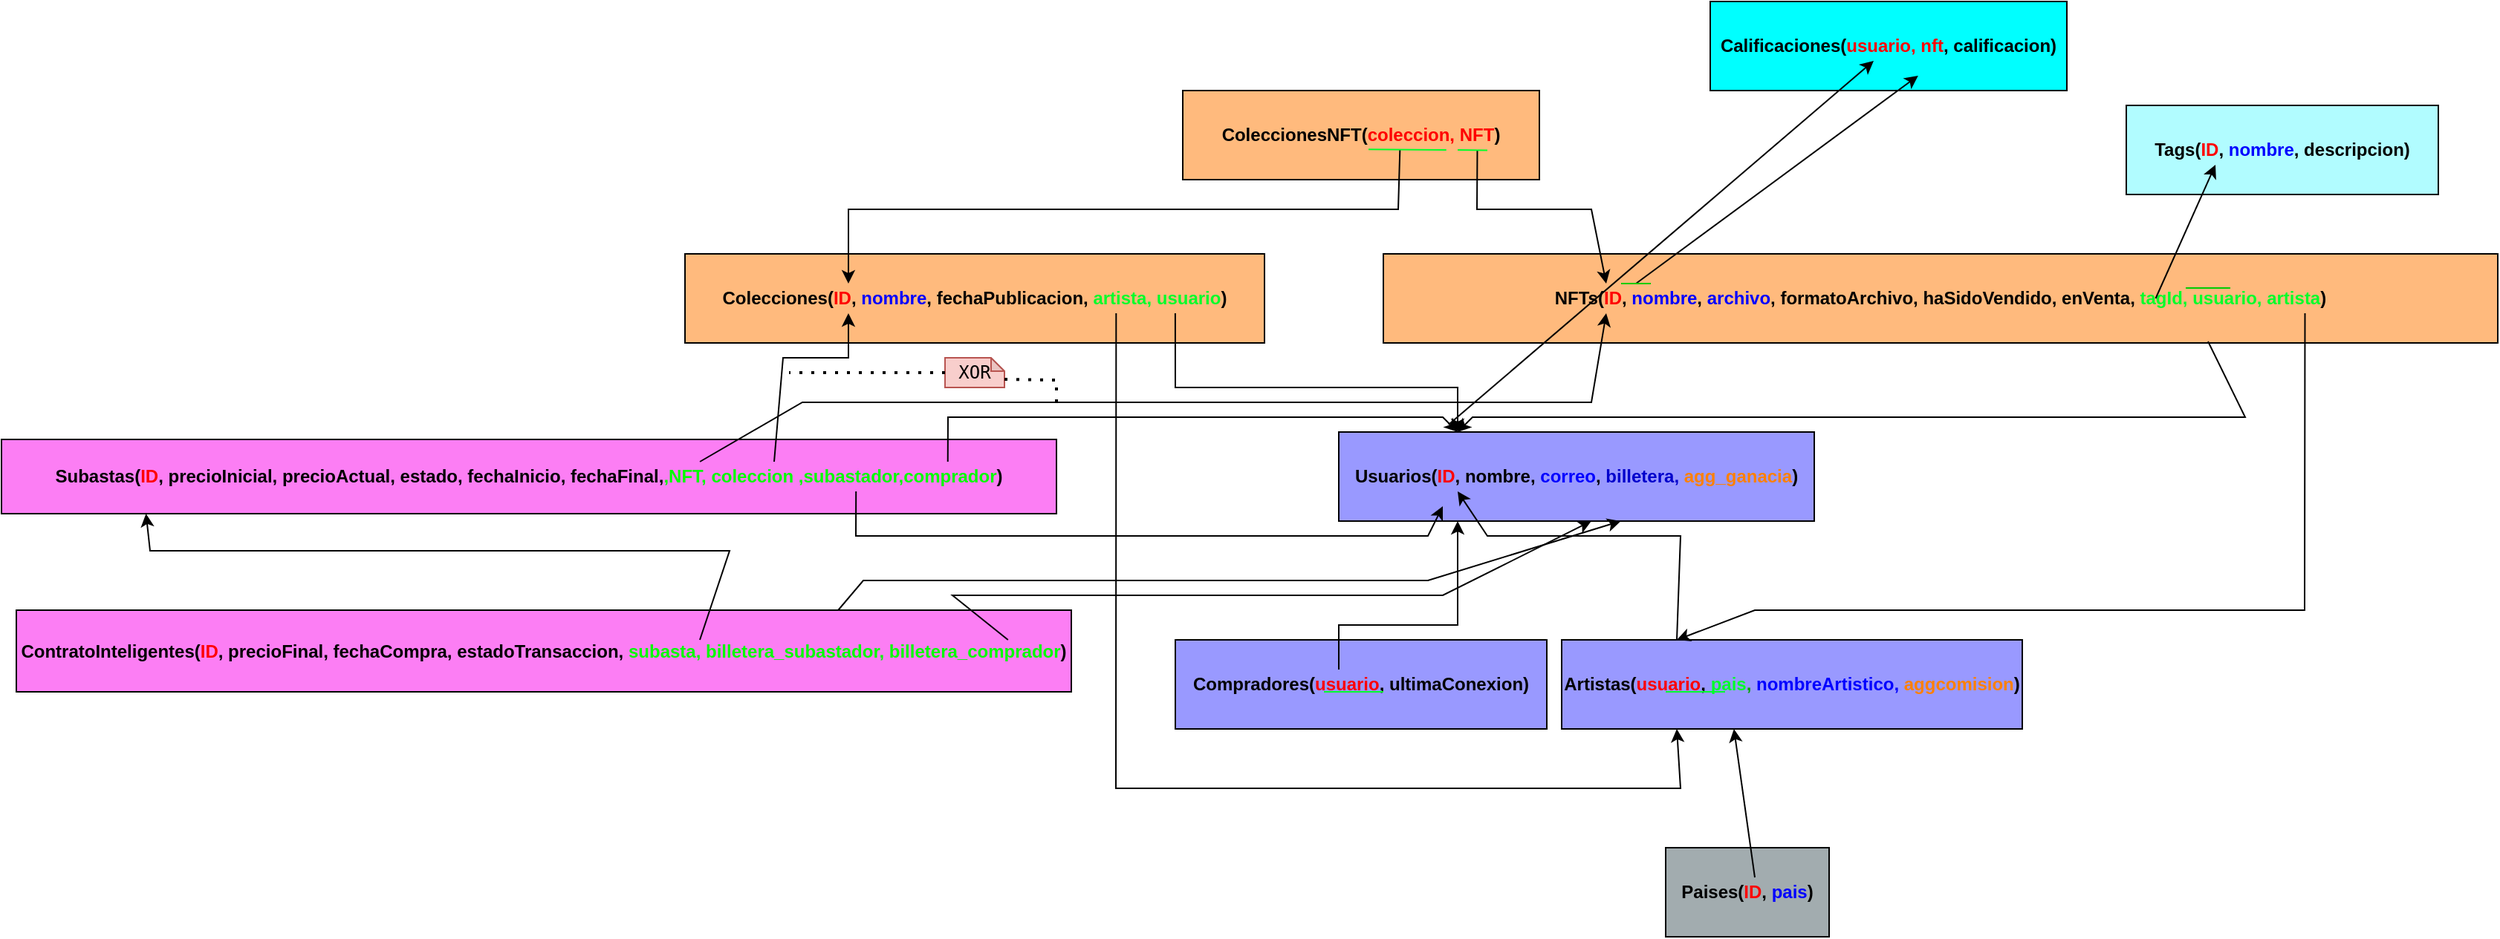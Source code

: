 <mxfile version="24.1.0" type="device">
  <diagram name="Página-1" id="Wj5LWvafgU65nUfvQw7m">
    <mxGraphModel dx="3328" dy="836" grid="1" gridSize="10" guides="1" tooltips="1" connect="1" arrows="1" fold="1" page="1" pageScale="1" pageWidth="827" pageHeight="1169" math="0" shadow="0">
      <root>
        <mxCell id="0" />
        <mxCell id="1" parent="0" />
        <mxCell id="XHCIZMgs3hs6Px4x-lJG-1" value="&lt;b&gt;Usuarios(&lt;font color=&quot;#ff0000&quot;&gt;ID&lt;/font&gt;, nombre, &lt;font color=&quot;#0000ff&quot;&gt;correo&lt;/font&gt;, &lt;font color=&quot;#0000cc&quot;&gt;billetera, &lt;/font&gt;&lt;font color=&quot;#ff8000&quot;&gt;agg_ganacia&lt;/font&gt;&lt;span style=&quot;background-color: initial;&quot;&gt;)&lt;/span&gt;&lt;/b&gt;" style="rounded=0;whiteSpace=wrap;html=1;fillColor=#9999FF;" parent="1" vertex="1">
          <mxGeometry x="-60" y="580" width="320" height="60" as="geometry" />
        </mxCell>
        <mxCell id="XHCIZMgs3hs6Px4x-lJG-2" value="&lt;b&gt;Compradores(&lt;font color=&quot;#ff0000&quot;&gt;usuario&lt;/font&gt;, ultimaConexion)&lt;/b&gt;" style="rounded=0;whiteSpace=wrap;html=1;fillColor=#9999FF;" parent="1" vertex="1">
          <mxGeometry x="-170" y="720" width="250" height="60" as="geometry" />
        </mxCell>
        <mxCell id="XHCIZMgs3hs6Px4x-lJG-3" value="&lt;b&gt;Artistas(&lt;font color=&quot;#ff0000&quot;&gt;usuario&lt;/font&gt;, &lt;font color=&quot;#00ff2a&quot;&gt;pais&lt;/font&gt;&lt;font color=&quot;#00a800&quot;&gt;,&lt;/font&gt; &lt;font color=&quot;#0000ff&quot;&gt;nombreArtistico, &lt;/font&gt;&lt;font color=&quot;#ff8000&quot;&gt;aggcomision&lt;/font&gt;)&lt;/b&gt;" style="rounded=0;whiteSpace=wrap;html=1;fillColor=#9999FF;" parent="1" vertex="1">
          <mxGeometry x="90" y="720" width="310" height="60" as="geometry" />
        </mxCell>
        <mxCell id="XHCIZMgs3hs6Px4x-lJG-4" value="&lt;b&gt;Paises(&lt;font color=&quot;#ff0000&quot;&gt;ID&lt;/font&gt;, &lt;font color=&quot;#0000ff&quot;&gt;pais&lt;/font&gt;)&lt;/b&gt;" style="rounded=0;whiteSpace=wrap;html=1;fillColor=#A2ACAF;" parent="1" vertex="1">
          <mxGeometry x="160" y="860" width="110" height="60" as="geometry" />
        </mxCell>
        <mxCell id="XHCIZMgs3hs6Px4x-lJG-5" value="&lt;b&gt;Colecciones(&lt;font color=&quot;#ff0000&quot;&gt;ID&lt;/font&gt;, &lt;font color=&quot;#0000ff&quot;&gt;nombre&lt;/font&gt;, fechaPublicacion,&amp;nbsp;&lt;font color=&quot;#00ff2a&quot;&gt;artista,&amp;nbsp;usuario&lt;/font&gt;)&lt;/b&gt;" style="rounded=0;whiteSpace=wrap;html=1;fillColor=#FFBA7D;" parent="1" vertex="1">
          <mxGeometry x="-500" y="460" width="390" height="60" as="geometry" />
        </mxCell>
        <mxCell id="XHCIZMgs3hs6Px4x-lJG-6" value="&lt;b&gt;NFTs(&lt;font color=&quot;#ff0000&quot;&gt;ID&lt;/font&gt;, &lt;font color=&quot;#0000ff&quot;&gt;nombre&lt;/font&gt;, &lt;font color=&quot;#0000ff&quot;&gt;archivo&lt;/font&gt;, formatoArchivo, haSidoVendido, enVenta, &lt;font color=&quot;#00ff2a&quot;&gt;tagId, usuario,&amp;nbsp;artista&lt;/font&gt;)&lt;/b&gt;" style="rounded=0;whiteSpace=wrap;html=1;fillColor=#FFBA7D;" parent="1" vertex="1">
          <mxGeometry x="-30" y="460" width="750" height="60" as="geometry" />
        </mxCell>
        <mxCell id="XHCIZMgs3hs6Px4x-lJG-7" value="&lt;b&gt;Tags(&lt;font color=&quot;#ff0000&quot;&gt;ID&lt;/font&gt;, &lt;font color=&quot;#0000ff&quot;&gt;nombre&lt;/font&gt;, descripcion)&lt;/b&gt;" style="rounded=0;whiteSpace=wrap;html=1;fillColor=#B1FCFF;" parent="1" vertex="1">
          <mxGeometry x="470" y="360" width="210" height="60" as="geometry" />
        </mxCell>
        <mxCell id="XHCIZMgs3hs6Px4x-lJG-8" value="&lt;b&gt;Subastas(&lt;font color=&quot;#ff0000&quot;&gt;ID&lt;/font&gt;, precioInicial, precioActual, estado, fechaInicio, fechaFinal,&lt;span style=&quot;color: rgb(0, 255, 0);&quot;&gt;,&lt;/span&gt;&lt;font color=&quot;#00ff00&quot;&gt;NFT, coleccion ,subastador,comprador&lt;/font&gt;)&lt;/b&gt;" style="rounded=0;whiteSpace=wrap;html=1;fillColor=#FC7EF4;" parent="1" vertex="1">
          <mxGeometry x="-960" y="585" width="710" height="50" as="geometry" />
        </mxCell>
        <mxCell id="XHCIZMgs3hs6Px4x-lJG-10" value="&lt;b&gt;ContratoInteligentes(&lt;font color=&quot;#ff0000&quot;&gt;ID&lt;/font&gt;, precioFinal, fechaCompra, estadoTransaccion, &lt;font color=&quot;#00ff00&quot;&gt;subasta,&amp;nbsp;&lt;font style=&quot;background-color: initial;&quot;&gt;billetera_subastador, billetera_comprador&lt;/font&gt;&lt;/font&gt;&lt;span style=&quot;background-color: initial;&quot;&gt;)&lt;/span&gt;&lt;/b&gt;" style="rounded=0;whiteSpace=wrap;html=1;fillColor=#FC7EF4;" parent="1" vertex="1">
          <mxGeometry x="-950" y="700" width="710" height="55" as="geometry" />
        </mxCell>
        <mxCell id="XHCIZMgs3hs6Px4x-lJG-12" value="&lt;b&gt;ColeccionesNFT(&lt;font color=&quot;#ff0000&quot;&gt;coleccion, NFT&lt;/font&gt;)&lt;/b&gt;" style="rounded=0;whiteSpace=wrap;html=1;fillColor=#FFBA7D;" parent="1" vertex="1">
          <mxGeometry x="-165" y="350" width="240" height="60" as="geometry" />
        </mxCell>
        <mxCell id="XHCIZMgs3hs6Px4x-lJG-13" value="" style="endArrow=classic;html=1;rounded=0;exitX=0.44;exitY=0.333;exitDx=0;exitDy=0;exitPerimeter=0;entryX=0.25;entryY=1;entryDx=0;entryDy=0;" parent="1" source="XHCIZMgs3hs6Px4x-lJG-2" target="XHCIZMgs3hs6Px4x-lJG-1" edge="1">
          <mxGeometry width="50" height="50" relative="1" as="geometry">
            <mxPoint x="-10" y="700" as="sourcePoint" />
            <mxPoint x="20" y="620" as="targetPoint" />
            <Array as="points">
              <mxPoint x="-60" y="710" />
              <mxPoint x="20" y="710" />
              <mxPoint x="20" y="650" />
            </Array>
          </mxGeometry>
        </mxCell>
        <mxCell id="XHCIZMgs3hs6Px4x-lJG-15" value="" style="endArrow=classic;html=1;rounded=0;entryX=0.374;entryY=1;entryDx=0;entryDy=0;entryPerimeter=0;" parent="1" target="XHCIZMgs3hs6Px4x-lJG-3" edge="1">
          <mxGeometry width="50" height="50" relative="1" as="geometry">
            <mxPoint x="220" y="880" as="sourcePoint" />
            <mxPoint x="194" y="779" as="targetPoint" />
          </mxGeometry>
        </mxCell>
        <mxCell id="XHCIZMgs3hs6Px4x-lJG-23" value="" style="endArrow=classic;html=1;rounded=0;exitX=0.693;exitY=0.5;exitDx=0;exitDy=0;exitPerimeter=0;" parent="1" source="XHCIZMgs3hs6Px4x-lJG-6" edge="1">
          <mxGeometry width="50" height="50" relative="1" as="geometry">
            <mxPoint x="500" y="470" as="sourcePoint" />
            <mxPoint x="530" y="400" as="targetPoint" />
          </mxGeometry>
        </mxCell>
        <mxCell id="XHCIZMgs3hs6Px4x-lJG-26" value="" style="endArrow=classic;html=1;rounded=0;exitX=0.846;exitY=0.667;exitDx=0;exitDy=0;exitPerimeter=0;entryX=0.25;entryY=0;entryDx=0;entryDy=0;" parent="1" source="XHCIZMgs3hs6Px4x-lJG-5" target="XHCIZMgs3hs6Px4x-lJG-1" edge="1">
          <mxGeometry width="50" height="50" relative="1" as="geometry">
            <mxPoint x="-160" y="540" as="sourcePoint" />
            <mxPoint x="20" y="600" as="targetPoint" />
            <Array as="points">
              <mxPoint x="-170" y="550" />
              <mxPoint x="20" y="550" />
            </Array>
          </mxGeometry>
        </mxCell>
        <mxCell id="XHCIZMgs3hs6Px4x-lJG-27" value="" style="endArrow=classic;html=1;rounded=0;exitX=0.74;exitY=0.983;exitDx=0;exitDy=0;exitPerimeter=0;" parent="1" source="XHCIZMgs3hs6Px4x-lJG-6" edge="1">
          <mxGeometry width="50" height="50" relative="1" as="geometry">
            <mxPoint x="530" y="540" as="sourcePoint" />
            <mxPoint x="20" y="580" as="targetPoint" />
            <Array as="points">
              <mxPoint x="550" y="570" />
              <mxPoint x="30" y="570" />
            </Array>
          </mxGeometry>
        </mxCell>
        <mxCell id="XHCIZMgs3hs6Px4x-lJG-28" value="" style="endArrow=classic;html=1;rounded=0;exitX=0.827;exitY=0.667;exitDx=0;exitDy=0;exitPerimeter=0;entryX=0.25;entryY=0;entryDx=0;entryDy=0;" parent="1" source="XHCIZMgs3hs6Px4x-lJG-6" target="XHCIZMgs3hs6Px4x-lJG-3" edge="1">
          <mxGeometry width="50" height="50" relative="1" as="geometry">
            <mxPoint x="600" y="540" as="sourcePoint" />
            <mxPoint x="260" y="680" as="targetPoint" />
            <Array as="points">
              <mxPoint x="590" y="700" />
              <mxPoint x="220" y="700" />
            </Array>
          </mxGeometry>
        </mxCell>
        <mxCell id="XHCIZMgs3hs6Px4x-lJG-30" value="" style="endArrow=classic;html=1;rounded=0;entryX=0.282;entryY=0.333;entryDx=0;entryDy=0;entryPerimeter=0;exitX=0.609;exitY=0.667;exitDx=0;exitDy=0;exitPerimeter=0;" parent="1" source="XHCIZMgs3hs6Px4x-lJG-12" target="XHCIZMgs3hs6Px4x-lJG-5" edge="1">
          <mxGeometry width="50" height="50" relative="1" as="geometry">
            <mxPoint x="-20" y="430" as="sourcePoint" />
            <mxPoint x="-340" y="430" as="targetPoint" />
            <Array as="points">
              <mxPoint x="-20" y="430" />
              <mxPoint x="-390" y="430" />
            </Array>
          </mxGeometry>
        </mxCell>
        <mxCell id="XHCIZMgs3hs6Px4x-lJG-31" value="" style="endArrow=classic;html=1;rounded=0;exitX=0.826;exitY=0.667;exitDx=0;exitDy=0;exitPerimeter=0;" parent="1" source="XHCIZMgs3hs6Px4x-lJG-12" edge="1">
          <mxGeometry width="50" height="50" relative="1" as="geometry">
            <mxPoint x="30" y="430" as="sourcePoint" />
            <mxPoint x="120" y="480" as="targetPoint" />
            <Array as="points">
              <mxPoint x="33" y="430" />
              <mxPoint x="110" y="430" />
            </Array>
          </mxGeometry>
        </mxCell>
        <mxCell id="XHCIZMgs3hs6Px4x-lJG-32" value="" style="endArrow=classic;html=1;rounded=0;entryX=0.25;entryY=1;entryDx=0;entryDy=0;exitX=0.744;exitY=0.667;exitDx=0;exitDy=0;exitPerimeter=0;" parent="1" source="XHCIZMgs3hs6Px4x-lJG-5" target="XHCIZMgs3hs6Px4x-lJG-3" edge="1">
          <mxGeometry width="50" height="50" relative="1" as="geometry">
            <mxPoint x="-230" y="540" as="sourcePoint" />
            <mxPoint x="30" y="820" as="targetPoint" />
            <Array as="points">
              <mxPoint x="-210" y="820" />
              <mxPoint x="170" y="820" />
            </Array>
          </mxGeometry>
        </mxCell>
        <mxCell id="XHCIZMgs3hs6Px4x-lJG-33" value="" style="endArrow=classic;html=1;rounded=0;exitX=0.897;exitY=0.3;exitDx=0;exitDy=0;exitPerimeter=0;" parent="1" source="XHCIZMgs3hs6Px4x-lJG-8" edge="1">
          <mxGeometry width="50" height="50" relative="1" as="geometry">
            <mxPoint x="-280" y="580" as="sourcePoint" />
            <mxPoint x="20" y="580" as="targetPoint" />
            <Array as="points">
              <mxPoint x="-323" y="570" />
              <mxPoint x="10" y="570" />
            </Array>
          </mxGeometry>
        </mxCell>
        <mxCell id="XHCIZMgs3hs6Px4x-lJG-34" value="" style="endArrow=classic;html=1;rounded=0;exitX=0.81;exitY=0.7;exitDx=0;exitDy=0;exitPerimeter=0;" parent="1" source="XHCIZMgs3hs6Px4x-lJG-8" edge="1">
          <mxGeometry width="50" height="50" relative="1" as="geometry">
            <mxPoint x="-340" y="640" as="sourcePoint" />
            <mxPoint x="10" y="630" as="targetPoint" />
            <Array as="points">
              <mxPoint x="-385" y="650" />
              <mxPoint y="650" />
            </Array>
          </mxGeometry>
        </mxCell>
        <mxCell id="XHCIZMgs3hs6Px4x-lJG-35" value="" style="endArrow=classic;html=1;rounded=0;entryX=0.282;entryY=0.667;entryDx=0;entryDy=0;entryPerimeter=0;" parent="1" target="XHCIZMgs3hs6Px4x-lJG-5" edge="1">
          <mxGeometry width="50" height="50" relative="1" as="geometry">
            <mxPoint x="-440" y="600" as="sourcePoint" />
            <mxPoint x="-400" y="540" as="targetPoint" />
            <Array as="points">
              <mxPoint x="-434" y="530" />
              <mxPoint x="-390" y="530" />
            </Array>
          </mxGeometry>
        </mxCell>
        <mxCell id="XHCIZMgs3hs6Px4x-lJG-36" value="" style="endArrow=classic;html=1;rounded=0;exitX=0.662;exitY=0.3;exitDx=0;exitDy=0;exitPerimeter=0;" parent="1" source="XHCIZMgs3hs6Px4x-lJG-8" edge="1">
          <mxGeometry width="50" height="50" relative="1" as="geometry">
            <mxPoint x="-380" y="570" as="sourcePoint" />
            <mxPoint x="120" y="500" as="targetPoint" />
            <Array as="points">
              <mxPoint x="-421" y="560" />
              <mxPoint x="110" y="560" />
            </Array>
          </mxGeometry>
        </mxCell>
        <mxCell id="XHCIZMgs3hs6Px4x-lJG-38" value="" style="endArrow=classic;html=1;rounded=0;entryX=0.137;entryY=1;entryDx=0;entryDy=0;entryPerimeter=0;" parent="1" target="XHCIZMgs3hs6Px4x-lJG-8" edge="1">
          <mxGeometry width="50" height="50" relative="1" as="geometry">
            <mxPoint x="-490" y="720" as="sourcePoint" />
            <mxPoint x="-840" y="650" as="targetPoint" />
            <Array as="points">
              <mxPoint x="-470" y="660" />
              <mxPoint x="-860" y="660" />
            </Array>
          </mxGeometry>
        </mxCell>
        <mxCell id="XHCIZMgs3hs6Px4x-lJG-39" value="" style="endArrow=classic;html=1;rounded=0;exitX=0.779;exitY=0;exitDx=0;exitDy=0;exitPerimeter=0;entryX=0.593;entryY=1;entryDx=0;entryDy=0;entryPerimeter=0;" parent="1" source="XHCIZMgs3hs6Px4x-lJG-10" target="XHCIZMgs3hs6Px4x-lJG-1" edge="1">
          <mxGeometry width="50" height="50" relative="1" as="geometry">
            <mxPoint x="-360" y="690" as="sourcePoint" />
            <mxPoint x="20" y="620" as="targetPoint" />
            <Array as="points">
              <mxPoint x="-380" y="680" />
              <mxPoint y="680" />
            </Array>
          </mxGeometry>
        </mxCell>
        <mxCell id="XHCIZMgs3hs6Px4x-lJG-42" value="" style="endArrow=classic;html=1;rounded=0;exitX=0.94;exitY=0.364;exitDx=0;exitDy=0;exitPerimeter=0;" parent="1" source="XHCIZMgs3hs6Px4x-lJG-10" edge="1">
          <mxGeometry width="50" height="50" relative="1" as="geometry">
            <mxPoint x="-250" y="710" as="sourcePoint" />
            <mxPoint x="110" y="640" as="targetPoint" />
            <Array as="points">
              <mxPoint x="-320" y="690" />
              <mxPoint x="10" y="690" />
            </Array>
          </mxGeometry>
        </mxCell>
        <mxCell id="V0ghxGuWiYrDQ00m4oG_-3" value="&lt;pre&gt;XOR&lt;/pre&gt;" style="shape=note;whiteSpace=wrap;html=1;backgroundOutline=1;darkOpacity=0.05;fillColor=#f8cecc;strokeColor=#b85450;size=9;" parent="1" vertex="1">
          <mxGeometry x="-325" y="530" width="40" height="20" as="geometry" />
        </mxCell>
        <mxCell id="V0ghxGuWiYrDQ00m4oG_-4" value="" style="endArrow=none;dashed=1;html=1;dashPattern=1 3;strokeWidth=2;rounded=0;exitX=0;exitY=0.5;exitDx=0;exitDy=0;exitPerimeter=0;" parent="1" source="V0ghxGuWiYrDQ00m4oG_-3" edge="1">
          <mxGeometry width="50" height="50" relative="1" as="geometry">
            <mxPoint x="-310" y="620" as="sourcePoint" />
            <mxPoint x="-430" y="540" as="targetPoint" />
          </mxGeometry>
        </mxCell>
        <mxCell id="V0ghxGuWiYrDQ00m4oG_-5" value="" style="endArrow=none;dashed=1;html=1;dashPattern=1 3;strokeWidth=2;rounded=0;entryX=0;entryY=0;entryDx=40;entryDy=14.5;entryPerimeter=0;" parent="1" target="V0ghxGuWiYrDQ00m4oG_-3" edge="1">
          <mxGeometry width="50" height="50" relative="1" as="geometry">
            <mxPoint x="-250" y="560" as="sourcePoint" />
            <mxPoint x="-260" y="570" as="targetPoint" />
            <Array as="points">
              <mxPoint x="-250" y="545" />
            </Array>
          </mxGeometry>
        </mxCell>
        <mxCell id="V0ghxGuWiYrDQ00m4oG_-6" value="" style="endArrow=classic;html=1;rounded=0;exitX=0.25;exitY=0;exitDx=0;exitDy=0;" parent="1" source="XHCIZMgs3hs6Px4x-lJG-3" edge="1">
          <mxGeometry width="50" height="50" relative="1" as="geometry">
            <mxPoint x="185" y="740" as="sourcePoint" />
            <mxPoint x="20" y="620" as="targetPoint" />
            <Array as="points">
              <mxPoint x="170" y="650" />
              <mxPoint x="40" y="650" />
            </Array>
          </mxGeometry>
        </mxCell>
        <mxCell id="V0ghxGuWiYrDQ00m4oG_-7" value="" style="endArrow=none;html=1;rounded=0;exitX=0.4;exitY=0.583;exitDx=0;exitDy=0;exitPerimeter=0;strokeColor=#00FF2A;" parent="1" source="XHCIZMgs3hs6Px4x-lJG-2" edge="1">
          <mxGeometry width="50" height="50" relative="1" as="geometry">
            <mxPoint x="-80" y="805" as="sourcePoint" />
            <mxPoint x="-30" y="755" as="targetPoint" />
          </mxGeometry>
        </mxCell>
        <mxCell id="V0ghxGuWiYrDQ00m4oG_-8" value="" style="endArrow=none;html=1;rounded=0;exitX=0.4;exitY=0.583;exitDx=0;exitDy=0;exitPerimeter=0;strokeColor=#00FF2A;" parent="1" edge="1">
          <mxGeometry width="50" height="50" relative="1" as="geometry">
            <mxPoint x="160" y="755" as="sourcePoint" />
            <mxPoint x="200" y="755" as="targetPoint" />
          </mxGeometry>
        </mxCell>
        <mxCell id="V0ghxGuWiYrDQ00m4oG_-9" value="" style="endArrow=none;html=1;rounded=0;exitX=0.4;exitY=0.583;exitDx=0;exitDy=0;exitPerimeter=0;strokeColor=#00FF2A;entryX=0.739;entryY=0.667;entryDx=0;entryDy=0;entryPerimeter=0;" parent="1" target="XHCIZMgs3hs6Px4x-lJG-12" edge="1">
          <mxGeometry width="50" height="50" relative="1" as="geometry">
            <mxPoint x="-40" y="389.58" as="sourcePoint" />
            <mxPoint y="420" as="targetPoint" />
          </mxGeometry>
        </mxCell>
        <mxCell id="V0ghxGuWiYrDQ00m4oG_-10" value="" style="endArrow=none;html=1;rounded=0;strokeColor=#00FF2A;entryX=0.739;entryY=0.667;entryDx=0;entryDy=0;entryPerimeter=0;" parent="1" edge="1">
          <mxGeometry width="50" height="50" relative="1" as="geometry">
            <mxPoint x="20" y="390" as="sourcePoint" />
            <mxPoint x="40" y="390.21" as="targetPoint" />
          </mxGeometry>
        </mxCell>
        <mxCell id="dDFsl03LeZL1Gp9whCyM-7" value="&lt;b&gt;Calificaciones(&lt;font color=&quot;#ff0000&quot;&gt;usuario, nft&lt;/font&gt;, calificacion)&lt;/b&gt;" style="rounded=0;whiteSpace=wrap;html=1;fillColor=#00FFFF;" parent="1" vertex="1">
          <mxGeometry x="190" y="290" width="240" height="60" as="geometry" />
        </mxCell>
        <mxCell id="dDFsl03LeZL1Gp9whCyM-8" value="" style="endArrow=classic;html=1;rounded=0;exitX=0.231;exitY=-0.083;exitDx=0;exitDy=0;exitPerimeter=0;" parent="1" edge="1" source="XHCIZMgs3hs6Px4x-lJG-1">
          <mxGeometry width="50" height="50" relative="1" as="geometry">
            <mxPoint x="520" y="480" as="sourcePoint" />
            <mxPoint x="300" y="330" as="targetPoint" />
            <Array as="points">
              <mxPoint x="300" y="330" />
            </Array>
          </mxGeometry>
        </mxCell>
        <mxCell id="dDFsl03LeZL1Gp9whCyM-9" value="" style="endArrow=classic;html=1;rounded=0;entryX=0.583;entryY=0.833;entryDx=0;entryDy=0;entryPerimeter=0;" parent="1" target="dDFsl03LeZL1Gp9whCyM-7" edge="1">
          <mxGeometry width="50" height="50" relative="1" as="geometry">
            <mxPoint x="140" y="480" as="sourcePoint" />
            <mxPoint x="190" y="430" as="targetPoint" />
          </mxGeometry>
        </mxCell>
        <mxCell id="dDFsl03LeZL1Gp9whCyM-10" value="" style="endArrow=none;html=1;rounded=0;strokeColor=#00CC00;" parent="1" edge="1">
          <mxGeometry width="50" height="50" relative="1" as="geometry">
            <mxPoint x="130" y="480" as="sourcePoint" />
            <mxPoint x="150" y="480" as="targetPoint" />
          </mxGeometry>
        </mxCell>
        <mxCell id="dDFsl03LeZL1Gp9whCyM-11" value="" style="endArrow=none;html=1;rounded=0;strokeColor=#00CC00;" parent="1" edge="1">
          <mxGeometry width="50" height="50" relative="1" as="geometry">
            <mxPoint x="510" y="482.98" as="sourcePoint" />
            <mxPoint x="540" y="483" as="targetPoint" />
          </mxGeometry>
        </mxCell>
      </root>
    </mxGraphModel>
  </diagram>
</mxfile>
